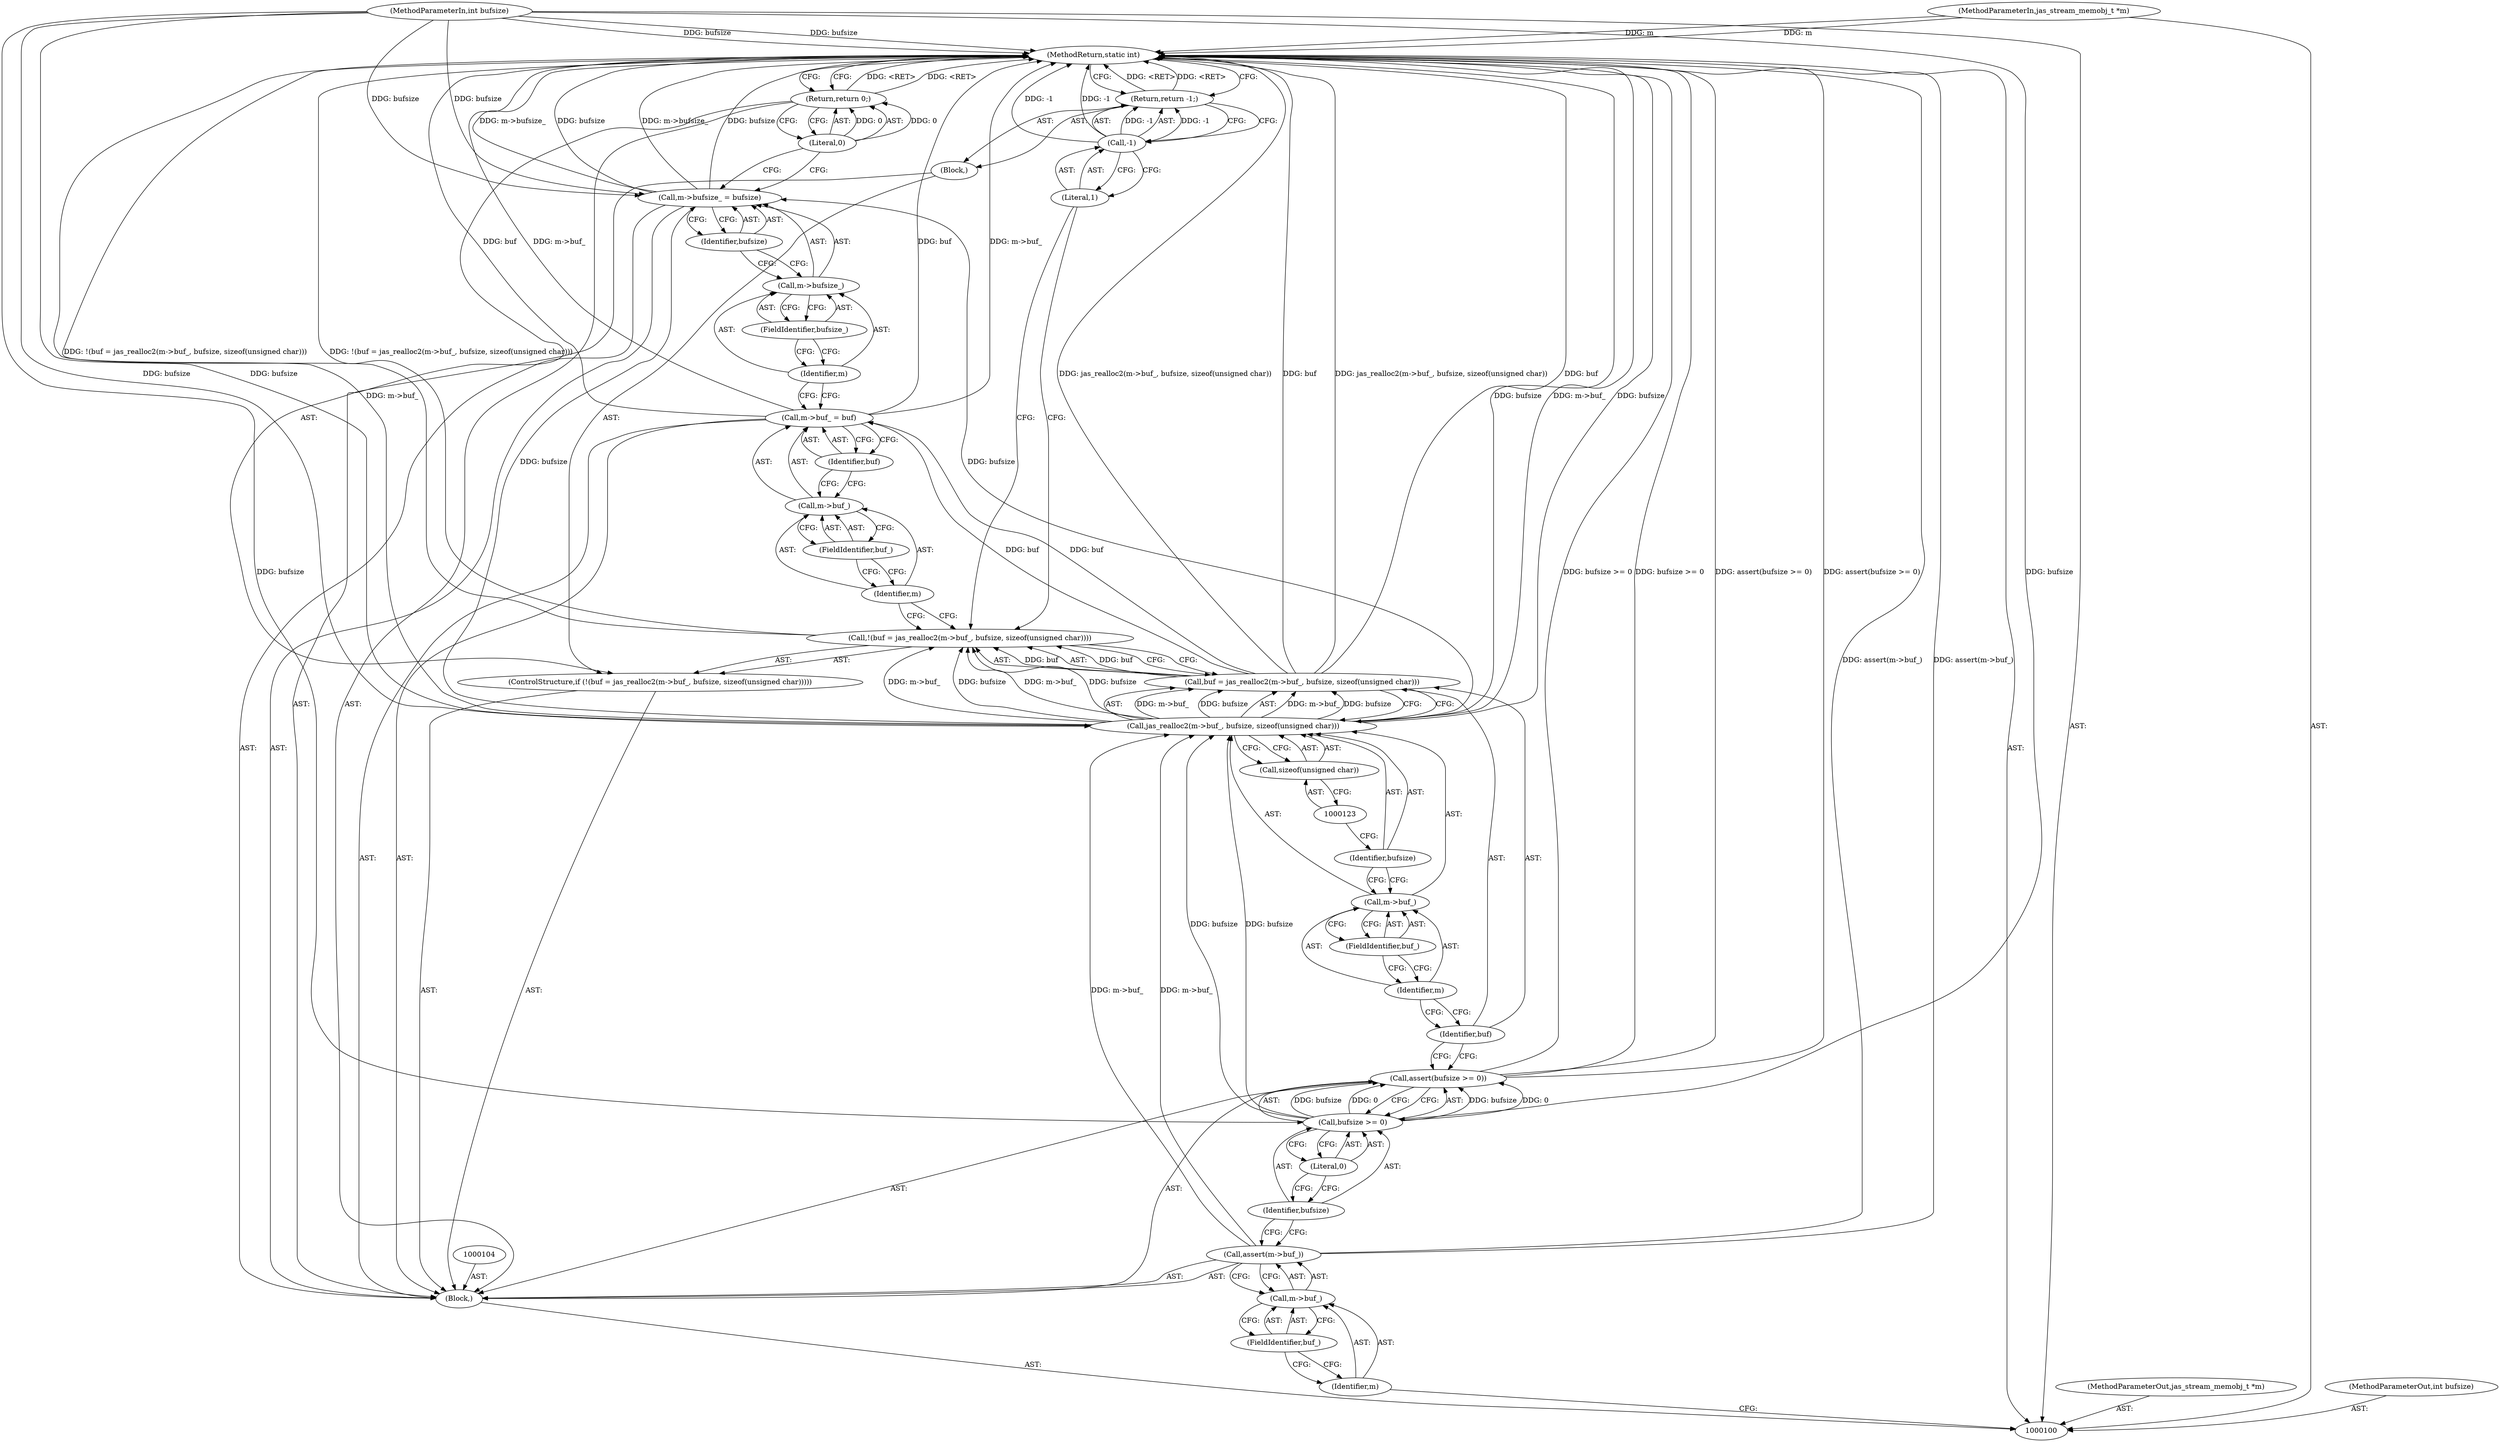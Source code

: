 digraph "1_jasper_44a524e367597af58d6265ae2014468b334d0309" {
"1000140" [label="(MethodReturn,static int)"];
"1000101" [label="(MethodParameterIn,jas_stream_memobj_t *m)"];
"1000184" [label="(MethodParameterOut,jas_stream_memobj_t *m)"];
"1000102" [label="(MethodParameterIn,int bufsize)"];
"1000185" [label="(MethodParameterOut,int bufsize)"];
"1000132" [label="(Identifier,buf)"];
"1000128" [label="(Call,m->buf_ = buf)"];
"1000129" [label="(Call,m->buf_)"];
"1000130" [label="(Identifier,m)"];
"1000131" [label="(FieldIdentifier,buf_)"];
"1000133" [label="(Call,m->bufsize_ = bufsize)"];
"1000134" [label="(Call,m->bufsize_)"];
"1000135" [label="(Identifier,m)"];
"1000137" [label="(Identifier,bufsize)"];
"1000136" [label="(FieldIdentifier,bufsize_)"];
"1000138" [label="(Return,return 0;)"];
"1000139" [label="(Literal,0)"];
"1000103" [label="(Block,)"];
"1000105" [label="(Call,assert(m->buf_))"];
"1000108" [label="(FieldIdentifier,buf_)"];
"1000106" [label="(Call,m->buf_)"];
"1000107" [label="(Identifier,m)"];
"1000109" [label="(Call,assert(bufsize >= 0))"];
"1000112" [label="(Literal,0)"];
"1000110" [label="(Call,bufsize >= 0)"];
"1000111" [label="(Identifier,bufsize)"];
"1000113" [label="(ControlStructure,if (!(buf = jas_realloc2(m->buf_, bufsize, sizeof(unsigned char)))))"];
"1000117" [label="(Call,jas_realloc2(m->buf_, bufsize, sizeof(unsigned char)))"];
"1000118" [label="(Call,m->buf_)"];
"1000119" [label="(Identifier,m)"];
"1000120" [label="(FieldIdentifier,buf_)"];
"1000121" [label="(Identifier,bufsize)"];
"1000122" [label="(Call,sizeof(unsigned char))"];
"1000114" [label="(Call,!(buf = jas_realloc2(m->buf_, bufsize, sizeof(unsigned char))))"];
"1000124" [label="(Block,)"];
"1000115" [label="(Call,buf = jas_realloc2(m->buf_, bufsize, sizeof(unsigned char)))"];
"1000116" [label="(Identifier,buf)"];
"1000126" [label="(Call,-1)"];
"1000127" [label="(Literal,1)"];
"1000125" [label="(Return,return -1;)"];
"1000140" -> "1000100"  [label="AST: "];
"1000140" -> "1000125"  [label="CFG: "];
"1000140" -> "1000138"  [label="CFG: "];
"1000125" -> "1000140"  [label="DDG: <RET>"];
"1000115" -> "1000140"  [label="DDG: jas_realloc2(m->buf_, bufsize, sizeof(unsigned char))"];
"1000115" -> "1000140"  [label="DDG: buf"];
"1000126" -> "1000140"  [label="DDG: -1"];
"1000105" -> "1000140"  [label="DDG: assert(m->buf_)"];
"1000114" -> "1000140"  [label="DDG: !(buf = jas_realloc2(m->buf_, bufsize, sizeof(unsigned char)))"];
"1000128" -> "1000140"  [label="DDG: buf"];
"1000128" -> "1000140"  [label="DDG: m->buf_"];
"1000117" -> "1000140"  [label="DDG: m->buf_"];
"1000117" -> "1000140"  [label="DDG: bufsize"];
"1000133" -> "1000140"  [label="DDG: m->bufsize_"];
"1000133" -> "1000140"  [label="DDG: bufsize"];
"1000102" -> "1000140"  [label="DDG: bufsize"];
"1000101" -> "1000140"  [label="DDG: m"];
"1000109" -> "1000140"  [label="DDG: bufsize >= 0"];
"1000109" -> "1000140"  [label="DDG: assert(bufsize >= 0)"];
"1000138" -> "1000140"  [label="DDG: <RET>"];
"1000101" -> "1000100"  [label="AST: "];
"1000101" -> "1000140"  [label="DDG: m"];
"1000184" -> "1000100"  [label="AST: "];
"1000102" -> "1000100"  [label="AST: "];
"1000102" -> "1000140"  [label="DDG: bufsize"];
"1000102" -> "1000110"  [label="DDG: bufsize"];
"1000102" -> "1000117"  [label="DDG: bufsize"];
"1000102" -> "1000133"  [label="DDG: bufsize"];
"1000185" -> "1000100"  [label="AST: "];
"1000132" -> "1000128"  [label="AST: "];
"1000132" -> "1000129"  [label="CFG: "];
"1000128" -> "1000132"  [label="CFG: "];
"1000128" -> "1000103"  [label="AST: "];
"1000128" -> "1000132"  [label="CFG: "];
"1000129" -> "1000128"  [label="AST: "];
"1000132" -> "1000128"  [label="AST: "];
"1000135" -> "1000128"  [label="CFG: "];
"1000128" -> "1000140"  [label="DDG: buf"];
"1000128" -> "1000140"  [label="DDG: m->buf_"];
"1000115" -> "1000128"  [label="DDG: buf"];
"1000129" -> "1000128"  [label="AST: "];
"1000129" -> "1000131"  [label="CFG: "];
"1000130" -> "1000129"  [label="AST: "];
"1000131" -> "1000129"  [label="AST: "];
"1000132" -> "1000129"  [label="CFG: "];
"1000130" -> "1000129"  [label="AST: "];
"1000130" -> "1000114"  [label="CFG: "];
"1000131" -> "1000130"  [label="CFG: "];
"1000131" -> "1000129"  [label="AST: "];
"1000131" -> "1000130"  [label="CFG: "];
"1000129" -> "1000131"  [label="CFG: "];
"1000133" -> "1000103"  [label="AST: "];
"1000133" -> "1000137"  [label="CFG: "];
"1000134" -> "1000133"  [label="AST: "];
"1000137" -> "1000133"  [label="AST: "];
"1000139" -> "1000133"  [label="CFG: "];
"1000133" -> "1000140"  [label="DDG: m->bufsize_"];
"1000133" -> "1000140"  [label="DDG: bufsize"];
"1000117" -> "1000133"  [label="DDG: bufsize"];
"1000102" -> "1000133"  [label="DDG: bufsize"];
"1000134" -> "1000133"  [label="AST: "];
"1000134" -> "1000136"  [label="CFG: "];
"1000135" -> "1000134"  [label="AST: "];
"1000136" -> "1000134"  [label="AST: "];
"1000137" -> "1000134"  [label="CFG: "];
"1000135" -> "1000134"  [label="AST: "];
"1000135" -> "1000128"  [label="CFG: "];
"1000136" -> "1000135"  [label="CFG: "];
"1000137" -> "1000133"  [label="AST: "];
"1000137" -> "1000134"  [label="CFG: "];
"1000133" -> "1000137"  [label="CFG: "];
"1000136" -> "1000134"  [label="AST: "];
"1000136" -> "1000135"  [label="CFG: "];
"1000134" -> "1000136"  [label="CFG: "];
"1000138" -> "1000103"  [label="AST: "];
"1000138" -> "1000139"  [label="CFG: "];
"1000139" -> "1000138"  [label="AST: "];
"1000140" -> "1000138"  [label="CFG: "];
"1000138" -> "1000140"  [label="DDG: <RET>"];
"1000139" -> "1000138"  [label="DDG: 0"];
"1000139" -> "1000138"  [label="AST: "];
"1000139" -> "1000133"  [label="CFG: "];
"1000138" -> "1000139"  [label="CFG: "];
"1000139" -> "1000138"  [label="DDG: 0"];
"1000103" -> "1000100"  [label="AST: "];
"1000104" -> "1000103"  [label="AST: "];
"1000105" -> "1000103"  [label="AST: "];
"1000109" -> "1000103"  [label="AST: "];
"1000113" -> "1000103"  [label="AST: "];
"1000128" -> "1000103"  [label="AST: "];
"1000133" -> "1000103"  [label="AST: "];
"1000138" -> "1000103"  [label="AST: "];
"1000105" -> "1000103"  [label="AST: "];
"1000105" -> "1000106"  [label="CFG: "];
"1000106" -> "1000105"  [label="AST: "];
"1000111" -> "1000105"  [label="CFG: "];
"1000105" -> "1000140"  [label="DDG: assert(m->buf_)"];
"1000105" -> "1000117"  [label="DDG: m->buf_"];
"1000108" -> "1000106"  [label="AST: "];
"1000108" -> "1000107"  [label="CFG: "];
"1000106" -> "1000108"  [label="CFG: "];
"1000106" -> "1000105"  [label="AST: "];
"1000106" -> "1000108"  [label="CFG: "];
"1000107" -> "1000106"  [label="AST: "];
"1000108" -> "1000106"  [label="AST: "];
"1000105" -> "1000106"  [label="CFG: "];
"1000107" -> "1000106"  [label="AST: "];
"1000107" -> "1000100"  [label="CFG: "];
"1000108" -> "1000107"  [label="CFG: "];
"1000109" -> "1000103"  [label="AST: "];
"1000109" -> "1000110"  [label="CFG: "];
"1000110" -> "1000109"  [label="AST: "];
"1000116" -> "1000109"  [label="CFG: "];
"1000109" -> "1000140"  [label="DDG: bufsize >= 0"];
"1000109" -> "1000140"  [label="DDG: assert(bufsize >= 0)"];
"1000110" -> "1000109"  [label="DDG: bufsize"];
"1000110" -> "1000109"  [label="DDG: 0"];
"1000112" -> "1000110"  [label="AST: "];
"1000112" -> "1000111"  [label="CFG: "];
"1000110" -> "1000112"  [label="CFG: "];
"1000110" -> "1000109"  [label="AST: "];
"1000110" -> "1000112"  [label="CFG: "];
"1000111" -> "1000110"  [label="AST: "];
"1000112" -> "1000110"  [label="AST: "];
"1000109" -> "1000110"  [label="CFG: "];
"1000110" -> "1000109"  [label="DDG: bufsize"];
"1000110" -> "1000109"  [label="DDG: 0"];
"1000102" -> "1000110"  [label="DDG: bufsize"];
"1000110" -> "1000117"  [label="DDG: bufsize"];
"1000111" -> "1000110"  [label="AST: "];
"1000111" -> "1000105"  [label="CFG: "];
"1000112" -> "1000111"  [label="CFG: "];
"1000113" -> "1000103"  [label="AST: "];
"1000114" -> "1000113"  [label="AST: "];
"1000124" -> "1000113"  [label="AST: "];
"1000117" -> "1000115"  [label="AST: "];
"1000117" -> "1000122"  [label="CFG: "];
"1000118" -> "1000117"  [label="AST: "];
"1000121" -> "1000117"  [label="AST: "];
"1000122" -> "1000117"  [label="AST: "];
"1000115" -> "1000117"  [label="CFG: "];
"1000117" -> "1000140"  [label="DDG: m->buf_"];
"1000117" -> "1000140"  [label="DDG: bufsize"];
"1000117" -> "1000114"  [label="DDG: m->buf_"];
"1000117" -> "1000114"  [label="DDG: bufsize"];
"1000117" -> "1000115"  [label="DDG: m->buf_"];
"1000117" -> "1000115"  [label="DDG: bufsize"];
"1000105" -> "1000117"  [label="DDG: m->buf_"];
"1000110" -> "1000117"  [label="DDG: bufsize"];
"1000102" -> "1000117"  [label="DDG: bufsize"];
"1000117" -> "1000133"  [label="DDG: bufsize"];
"1000118" -> "1000117"  [label="AST: "];
"1000118" -> "1000120"  [label="CFG: "];
"1000119" -> "1000118"  [label="AST: "];
"1000120" -> "1000118"  [label="AST: "];
"1000121" -> "1000118"  [label="CFG: "];
"1000119" -> "1000118"  [label="AST: "];
"1000119" -> "1000116"  [label="CFG: "];
"1000120" -> "1000119"  [label="CFG: "];
"1000120" -> "1000118"  [label="AST: "];
"1000120" -> "1000119"  [label="CFG: "];
"1000118" -> "1000120"  [label="CFG: "];
"1000121" -> "1000117"  [label="AST: "];
"1000121" -> "1000118"  [label="CFG: "];
"1000123" -> "1000121"  [label="CFG: "];
"1000122" -> "1000117"  [label="AST: "];
"1000122" -> "1000123"  [label="CFG: "];
"1000123" -> "1000122"  [label="AST: "];
"1000117" -> "1000122"  [label="CFG: "];
"1000114" -> "1000113"  [label="AST: "];
"1000114" -> "1000115"  [label="CFG: "];
"1000115" -> "1000114"  [label="AST: "];
"1000127" -> "1000114"  [label="CFG: "];
"1000130" -> "1000114"  [label="CFG: "];
"1000114" -> "1000140"  [label="DDG: !(buf = jas_realloc2(m->buf_, bufsize, sizeof(unsigned char)))"];
"1000115" -> "1000114"  [label="DDG: buf"];
"1000117" -> "1000114"  [label="DDG: m->buf_"];
"1000117" -> "1000114"  [label="DDG: bufsize"];
"1000124" -> "1000113"  [label="AST: "];
"1000125" -> "1000124"  [label="AST: "];
"1000115" -> "1000114"  [label="AST: "];
"1000115" -> "1000117"  [label="CFG: "];
"1000116" -> "1000115"  [label="AST: "];
"1000117" -> "1000115"  [label="AST: "];
"1000114" -> "1000115"  [label="CFG: "];
"1000115" -> "1000140"  [label="DDG: jas_realloc2(m->buf_, bufsize, sizeof(unsigned char))"];
"1000115" -> "1000140"  [label="DDG: buf"];
"1000115" -> "1000114"  [label="DDG: buf"];
"1000117" -> "1000115"  [label="DDG: m->buf_"];
"1000117" -> "1000115"  [label="DDG: bufsize"];
"1000115" -> "1000128"  [label="DDG: buf"];
"1000116" -> "1000115"  [label="AST: "];
"1000116" -> "1000109"  [label="CFG: "];
"1000119" -> "1000116"  [label="CFG: "];
"1000126" -> "1000125"  [label="AST: "];
"1000126" -> "1000127"  [label="CFG: "];
"1000127" -> "1000126"  [label="AST: "];
"1000125" -> "1000126"  [label="CFG: "];
"1000126" -> "1000140"  [label="DDG: -1"];
"1000126" -> "1000125"  [label="DDG: -1"];
"1000127" -> "1000126"  [label="AST: "];
"1000127" -> "1000114"  [label="CFG: "];
"1000126" -> "1000127"  [label="CFG: "];
"1000125" -> "1000124"  [label="AST: "];
"1000125" -> "1000126"  [label="CFG: "];
"1000126" -> "1000125"  [label="AST: "];
"1000140" -> "1000125"  [label="CFG: "];
"1000125" -> "1000140"  [label="DDG: <RET>"];
"1000126" -> "1000125"  [label="DDG: -1"];
}
